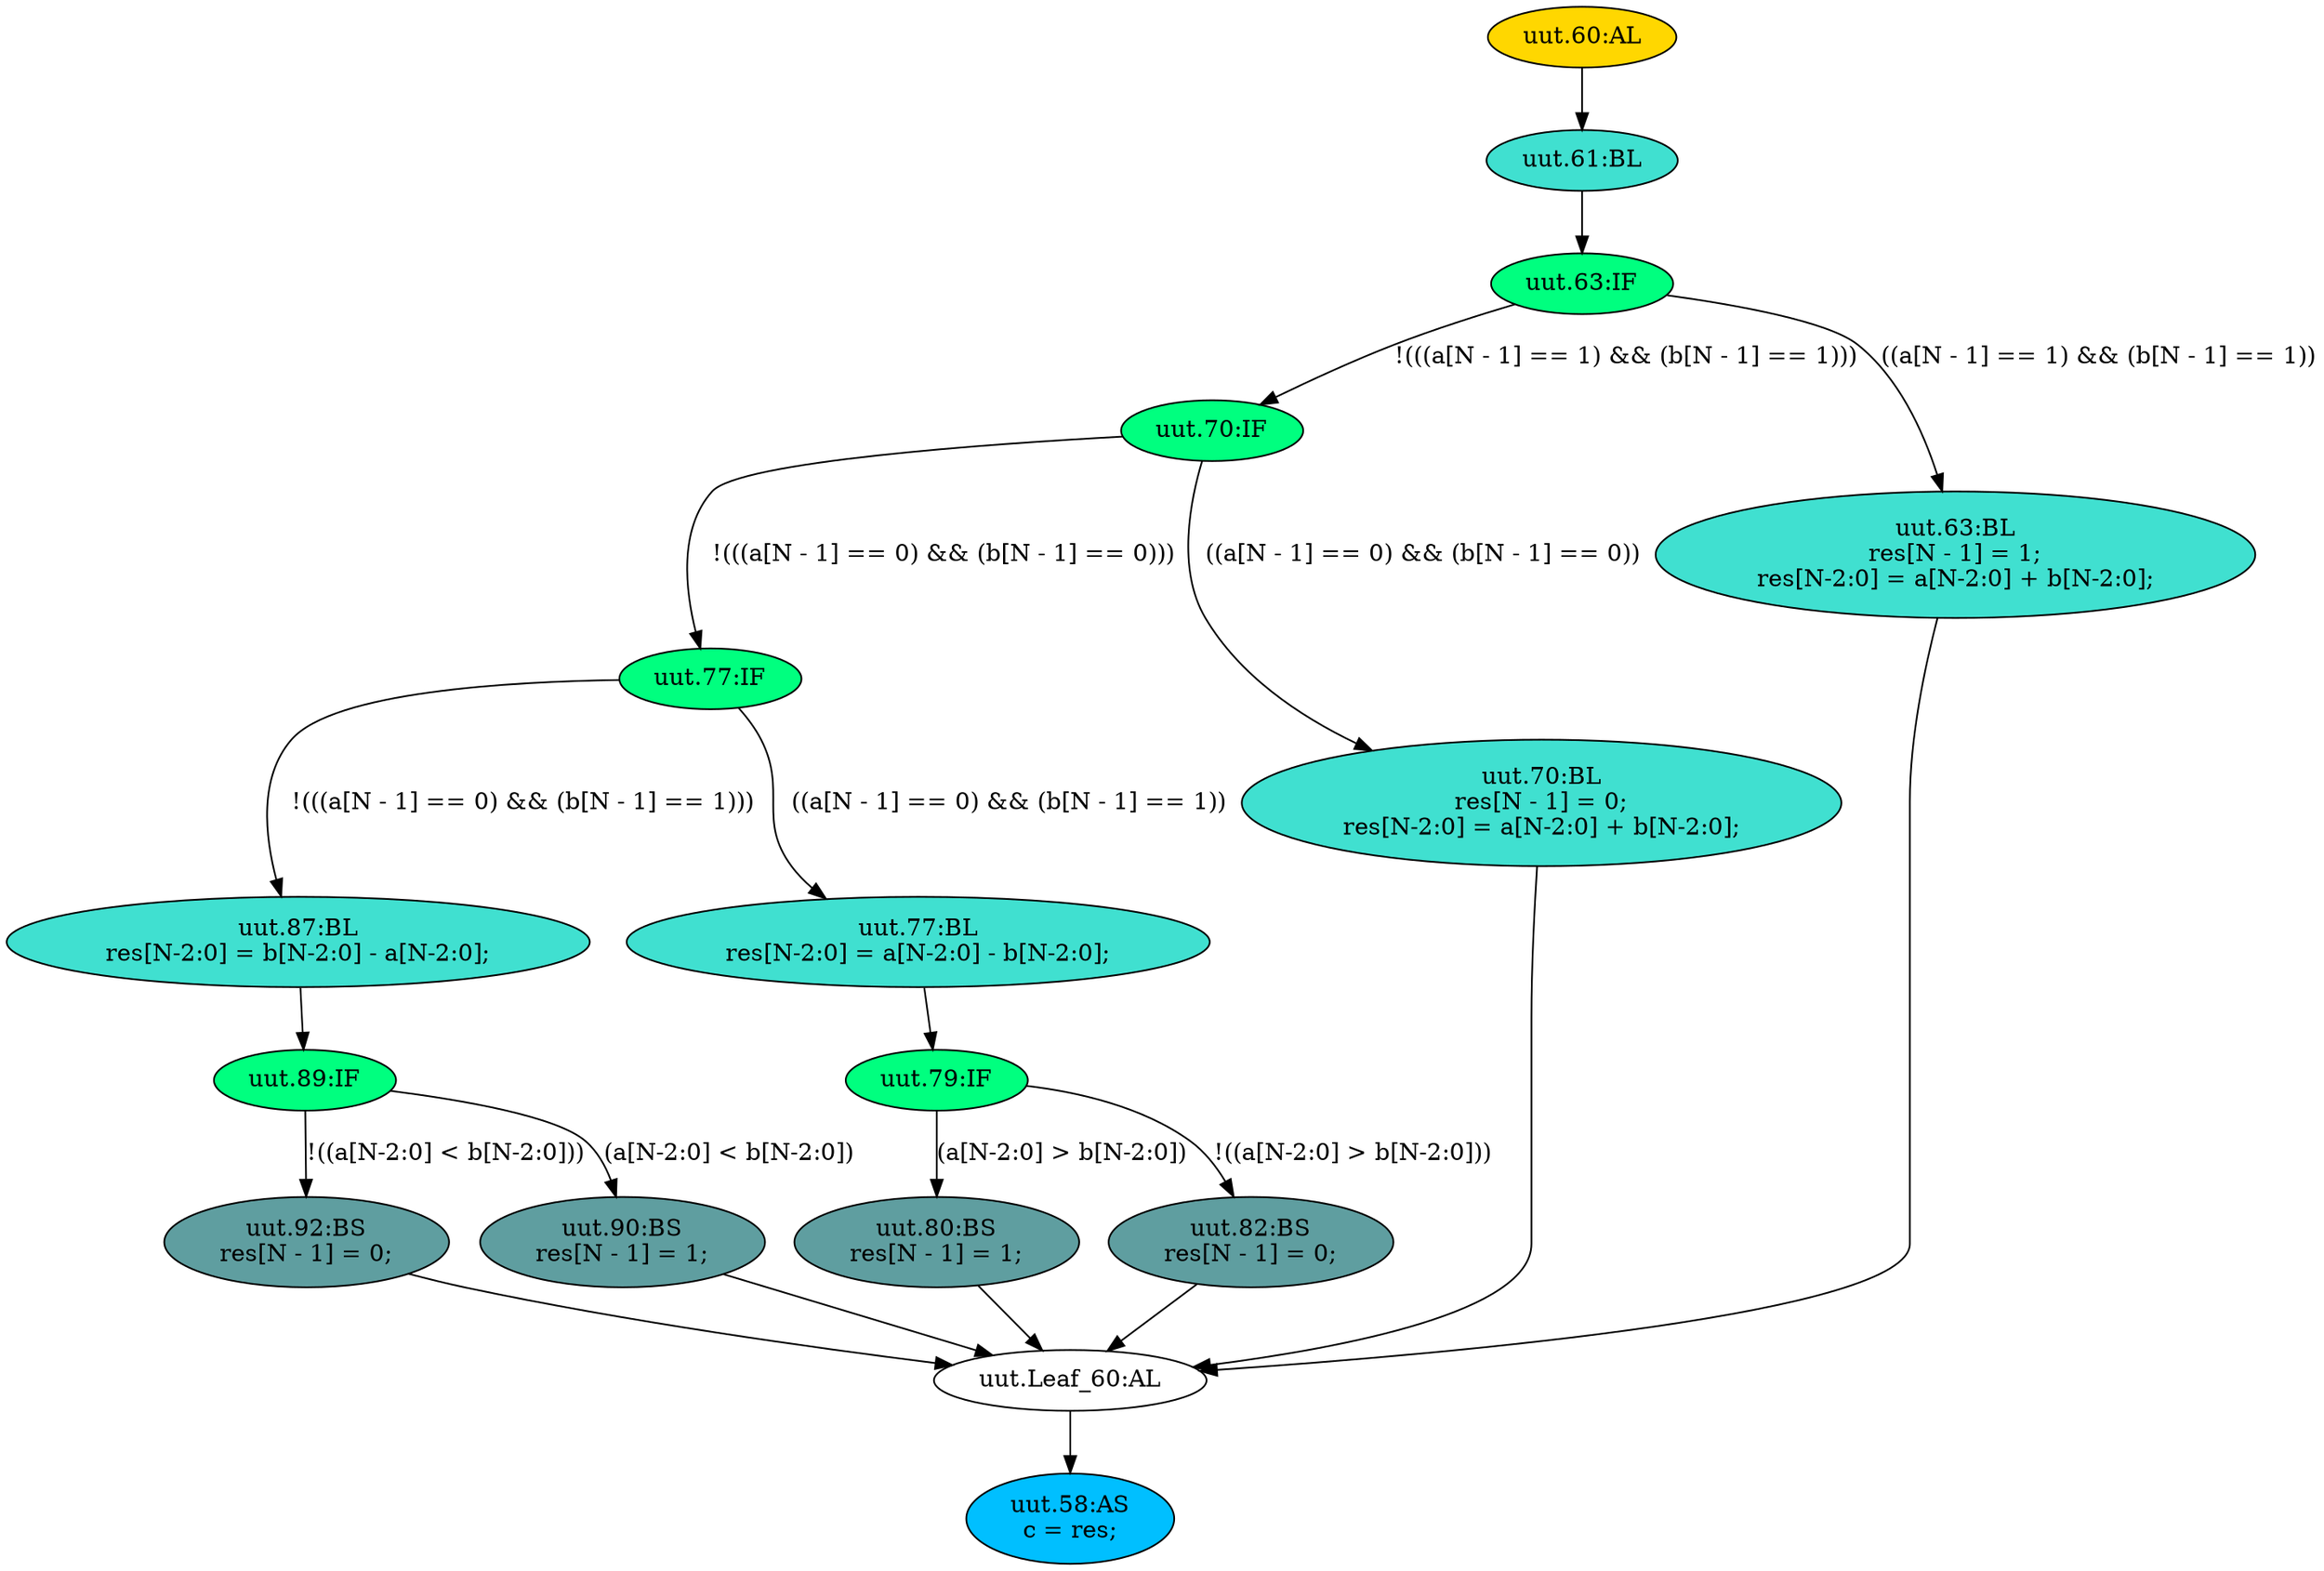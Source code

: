 strict digraph "compose( ,  )" {
	node [label="\N"];
	"uut.70:IF"	 [ast="<pyverilog.vparser.ast.IfStatement object at 0x7f093f23efd0>",
		fillcolor=springgreen,
		label="uut.70:IF",
		statements="[]",
		style=filled,
		typ=IfStatement];
	"uut.77:IF"	 [ast="<pyverilog.vparser.ast.IfStatement object at 0x7f093f24e2d0>",
		fillcolor=springgreen,
		label="uut.77:IF",
		statements="[]",
		style=filled,
		typ=IfStatement];
	"uut.70:IF" -> "uut.77:IF"	 [cond="['a', 'N', 'b', 'N']",
		label="!(((a[N - 1] == 0) && (b[N - 1] == 0)))",
		lineno=70];
	"uut.70:BL"	 [ast="<pyverilog.vparser.ast.Block object at 0x7f093f23eb50>",
		fillcolor=turquoise,
		label="uut.70:BL
res[N - 1] = 0;
res[N-2:0] = a[N-2:0] + b[N-2:0];",
		statements="[<pyverilog.vparser.ast.BlockingSubstitution object at 0x7f093f23e9d0>, <pyverilog.vparser.ast.BlockingSubstitution object at 0x7f093f23eed0>]",
		style=filled,
		typ=Block];
	"uut.70:IF" -> "uut.70:BL"	 [cond="['a', 'N', 'b', 'N']",
		label="((a[N - 1] == 0) && (b[N - 1] == 0))",
		lineno=70];
	"uut.87:BL"	 [ast="<pyverilog.vparser.ast.Block object at 0x7f093f24ec50>",
		fillcolor=turquoise,
		label="uut.87:BL
res[N-2:0] = b[N-2:0] - a[N-2:0];",
		statements="[<pyverilog.vparser.ast.BlockingSubstitution object at 0x7f093f24efd0>]",
		style=filled,
		typ=Block];
	"uut.89:IF"	 [ast="<pyverilog.vparser.ast.IfStatement object at 0x7f093f24eb10>",
		fillcolor=springgreen,
		label="uut.89:IF",
		statements="[]",
		style=filled,
		typ=IfStatement];
	"uut.87:BL" -> "uut.89:IF"	 [cond="[]",
		lineno=None];
	"uut.61:BL"	 [ast="<pyverilog.vparser.ast.Block object at 0x7f093f27d250>",
		fillcolor=turquoise,
		label="uut.61:BL",
		statements="[]",
		style=filled,
		typ=Block];
	"uut.63:IF"	 [ast="<pyverilog.vparser.ast.IfStatement object at 0x7f093f23e310>",
		fillcolor=springgreen,
		label="uut.63:IF",
		statements="[]",
		style=filled,
		typ=IfStatement];
	"uut.61:BL" -> "uut.63:IF"	 [cond="[]",
		lineno=None];
	"uut.58:AS"	 [ast="<pyverilog.vparser.ast.Assign object at 0x7f093f261190>",
		def_var="['c']",
		fillcolor=deepskyblue,
		label="uut.58:AS
c = res;",
		statements="[]",
		style=filled,
		typ=Assign,
		use_var="['res']"];
	"uut.80:BS"	 [ast="<pyverilog.vparser.ast.BlockingSubstitution object at 0x7f093f24cad0>",
		fillcolor=cadetblue,
		label="uut.80:BS
res[N - 1] = 1;",
		statements="[<pyverilog.vparser.ast.BlockingSubstitution object at 0x7f093f24cad0>]",
		style=filled,
		typ=BlockingSubstitution];
	"uut.Leaf_60:AL"	 [def_var="['res']",
		label="uut.Leaf_60:AL"];
	"uut.80:BS" -> "uut.Leaf_60:AL"	 [cond="[]",
		lineno=None];
	"uut.77:IF" -> "uut.87:BL"	 [cond="['a', 'N', 'b', 'N']",
		label="!(((a[N - 1] == 0) && (b[N - 1] == 1)))",
		lineno=77];
	"uut.77:BL"	 [ast="<pyverilog.vparser.ast.Block object at 0x7f093f24ce10>",
		fillcolor=turquoise,
		label="uut.77:BL
res[N-2:0] = a[N-2:0] - b[N-2:0];",
		statements="[<pyverilog.vparser.ast.BlockingSubstitution object at 0x7f093f24e1d0>]",
		style=filled,
		typ=Block];
	"uut.77:IF" -> "uut.77:BL"	 [cond="['a', 'N', 'b', 'N']",
		label="((a[N - 1] == 0) && (b[N - 1] == 1))",
		lineno=77];
	"uut.92:BS"	 [ast="<pyverilog.vparser.ast.BlockingSubstitution object at 0x7f093f24eb90>",
		fillcolor=cadetblue,
		label="uut.92:BS
res[N - 1] = 0;",
		statements="[<pyverilog.vparser.ast.BlockingSubstitution object at 0x7f093f24eb90>]",
		style=filled,
		typ=BlockingSubstitution];
	"uut.92:BS" -> "uut.Leaf_60:AL"	 [cond="[]",
		lineno=None];
	"uut.63:BL"	 [ast="<pyverilog.vparser.ast.Block object at 0x7f093f545e10>",
		fillcolor=turquoise,
		label="uut.63:BL
res[N - 1] = 1;
res[N-2:0] = a[N-2:0] + b[N-2:0];",
		statements="[<pyverilog.vparser.ast.BlockingSubstitution object at 0x7f09416b8f10>, <pyverilog.vparser.ast.BlockingSubstitution object at 0x7f093f23e210>]",
		style=filled,
		typ=Block];
	"uut.63:BL" -> "uut.Leaf_60:AL"	 [cond="[]",
		lineno=None];
	"uut.82:BS"	 [ast="<pyverilog.vparser.ast.BlockingSubstitution object at 0x7f093f24cd50>",
		fillcolor=cadetblue,
		label="uut.82:BS
res[N - 1] = 0;",
		statements="[<pyverilog.vparser.ast.BlockingSubstitution object at 0x7f093f24cd50>]",
		style=filled,
		typ=BlockingSubstitution];
	"uut.82:BS" -> "uut.Leaf_60:AL"	 [cond="[]",
		lineno=None];
	"uut.70:BL" -> "uut.Leaf_60:AL"	 [cond="[]",
		lineno=None];
	"uut.60:AL"	 [ast="<pyverilog.vparser.ast.Always object at 0x7f093f26ad90>",
		clk_sens=False,
		fillcolor=gold,
		label="uut.60:AL",
		sens="['a', 'b']",
		statements="[]",
		style=filled,
		typ=Always,
		use_var="['a', 'b', 'N']"];
	"uut.60:AL" -> "uut.61:BL"	 [cond="[]",
		lineno=None];
	"uut.Leaf_60:AL" -> "uut.58:AS";
	"uut.90:BS"	 [ast="<pyverilog.vparser.ast.BlockingSubstitution object at 0x7f093f24e910>",
		fillcolor=cadetblue,
		label="uut.90:BS
res[N - 1] = 1;",
		statements="[<pyverilog.vparser.ast.BlockingSubstitution object at 0x7f093f24e910>]",
		style=filled,
		typ=BlockingSubstitution];
	"uut.90:BS" -> "uut.Leaf_60:AL"	 [cond="[]",
		lineno=None];
	"uut.79:IF"	 [ast="<pyverilog.vparser.ast.IfStatement object at 0x7f093f24ccd0>",
		fillcolor=springgreen,
		label="uut.79:IF",
		statements="[]",
		style=filled,
		typ=IfStatement];
	"uut.77:BL" -> "uut.79:IF"	 [cond="[]",
		lineno=None];
	"uut.89:IF" -> "uut.92:BS"	 [cond="['a', 'N', 'b', 'N']",
		label="!((a[N-2:0] < b[N-2:0]))",
		lineno=89];
	"uut.89:IF" -> "uut.90:BS"	 [cond="['a', 'N', 'b', 'N']",
		label="(a[N-2:0] < b[N-2:0])",
		lineno=89];
	"uut.79:IF" -> "uut.80:BS"	 [cond="['a', 'N', 'b', 'N']",
		label="(a[N-2:0] > b[N-2:0])",
		lineno=79];
	"uut.79:IF" -> "uut.82:BS"	 [cond="['a', 'N', 'b', 'N']",
		label="!((a[N-2:0] > b[N-2:0]))",
		lineno=79];
	"uut.63:IF" -> "uut.70:IF"	 [cond="['a', 'N', 'b', 'N']",
		label="!(((a[N - 1] == 1) && (b[N - 1] == 1)))",
		lineno=63];
	"uut.63:IF" -> "uut.63:BL"	 [cond="['a', 'N', 'b', 'N']",
		label="((a[N - 1] == 1) && (b[N - 1] == 1))",
		lineno=63];
}
